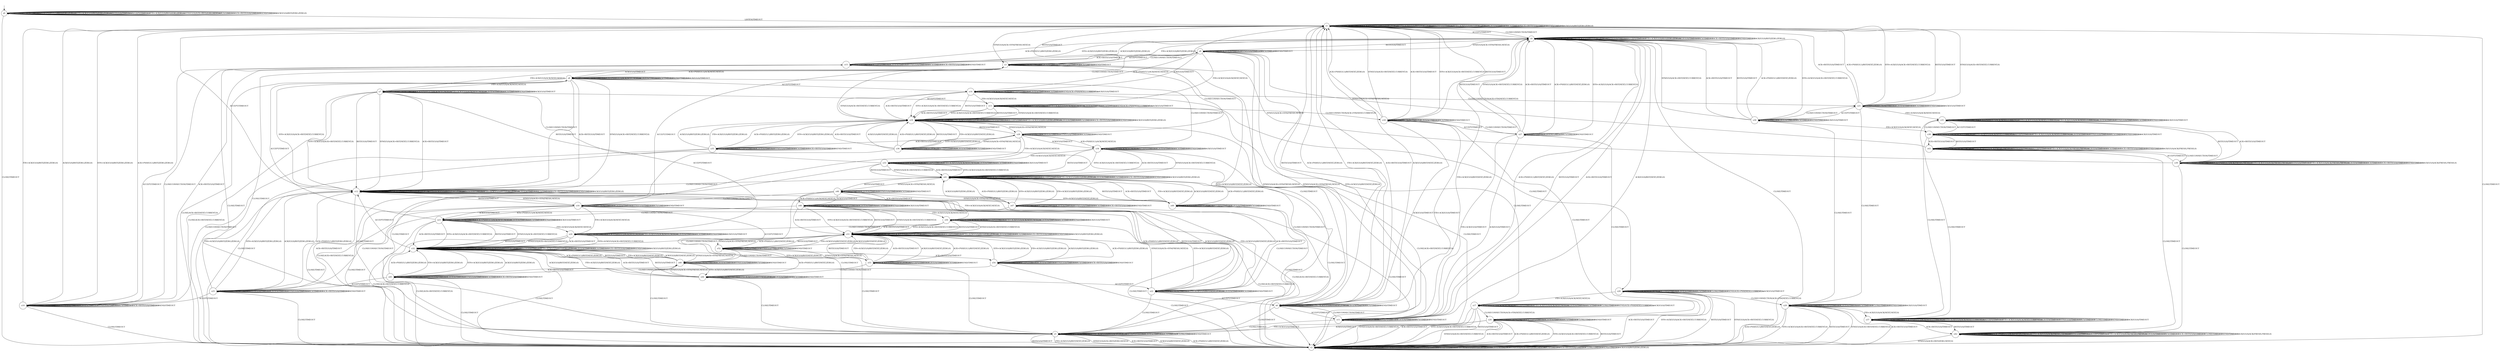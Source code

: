 digraph G {
__start0 [label="" shape="none"];
s0 [shape="circle" label="s0"];
s0 -> s0[label="CLOSECONNECTION/TIMEOUT"];
s0 -> s0[label="ACK+PSH(V,V,1)/RST(ZERO,ZERO,0)"];
s0 -> s0[label="SYN+ACK(V,V,0)/RST(ZERO,ZERO,0)"];
s0 -> s0[label="RST(V,V,0)/TIMEOUT"];
s0 -> s0[label="ACCEPT/TIMEOUT"];
s0 -> s0[label="FIN+ACK(V,V,0)/RST(ZERO,ZERO,0)"];
s0 -> s1[label="LISTEN/TIMEOUT"];
s0 -> s0[label="SYN(V,V,0)/ACK+RST(ZERO,NEXT,0)"];
s0 -> s0[label="RCV/TIMEOUT"];
s0 -> s0[label="ACK+RST(V,V,0)/TIMEOUT"];
s0 -> s2[label="CLOSE/TIMEOUT"];
s0 -> s0[label="SEND/TIMEOUT"];
s0 -> s0[label="ACK(V,V,0)/RST(ZERO,ZERO,0)"];
s1 [shape="circle" label="s1"];
s1 -> s1[label="CLOSECONNECTION/TIMEOUT"];
s1 -> s1[label="ACK+PSH(V,V,1)/RST(ZERO,ZERO,0)"];
s1 -> s1[label="SYN+ACK(V,V,0)/RST(ZERO,ZERO,0)"];
s1 -> s1[label="RST(V,V,0)/TIMEOUT"];
s1 -> s4[label="ACCEPT/TIMEOUT"];
s1 -> s1[label="FIN+ACK(V,V,0)/RST(ZERO,ZERO,0)"];
s1 -> s1[label="LISTEN/TIMEOUT"];
s1 -> s3[label="SYN(V,V,0)/ACK+SYN(FRESH,NEXT,0)"];
s1 -> s1[label="RCV/TIMEOUT"];
s1 -> s1[label="ACK+RST(V,V,0)/TIMEOUT"];
s1 -> s2[label="CLOSE/TIMEOUT"];
s1 -> s1[label="SEND/TIMEOUT"];
s1 -> s1[label="ACK(V,V,0)/RST(ZERO,ZERO,0)"];
s2 [shape="circle" label="s2"];
s2 -> s2[label="CLOSECONNECTION/TIMEOUT"];
s2 -> s2[label="ACK+PSH(V,V,1)/RST(ZERO,ZERO,0)"];
s2 -> s2[label="SYN+ACK(V,V,0)/RST(ZERO,ZERO,0)"];
s2 -> s2[label="RST(V,V,0)/TIMEOUT"];
s2 -> s2[label="ACCEPT/TIMEOUT"];
s2 -> s2[label="FIN+ACK(V,V,0)/RST(ZERO,ZERO,0)"];
s2 -> s2[label="LISTEN/TIMEOUT"];
s2 -> s2[label="SYN(V,V,0)/ACK+RST(ZERO,NEXT,0)"];
s2 -> s2[label="RCV/TIMEOUT"];
s2 -> s2[label="ACK+RST(V,V,0)/TIMEOUT"];
s2 -> s2[label="CLOSE/TIMEOUT"];
s2 -> s2[label="SEND/TIMEOUT"];
s2 -> s2[label="ACK(V,V,0)/RST(ZERO,ZERO,0)"];
s3 [shape="circle" label="s3"];
s3 -> s3[label="CLOSECONNECTION/TIMEOUT"];
s3 -> s8[label="ACK+PSH(V,V,1)/ACK(NEXT,NEXT,0)"];
s3 -> s6[label="SYN+ACK(V,V,0)/RST(NEXT,ZERO,0)"];
s3 -> s1[label="RST(V,V,0)/TIMEOUT"];
s3 -> s9[label="ACCEPT/TIMEOUT"];
s3 -> s7[label="FIN+ACK(V,V,0)/ACK(NEXT,NEXT,0)"];
s3 -> s3[label="LISTEN/TIMEOUT"];
s3 -> s3[label="SYN(V,V,0)/TIMEOUT"];
s3 -> s3[label="RCV/TIMEOUT"];
s3 -> s10[label="ACK+RST(V,V,0)/TIMEOUT"];
s3 -> s5[label="CLOSE/TIMEOUT"];
s3 -> s3[label="SEND/TIMEOUT"];
s3 -> s8[label="ACK(V,V,0)/TIMEOUT"];
s4 [shape="circle" label="s4"];
s4 -> s1[label="CLOSECONNECTION/TIMEOUT"];
s4 -> s4[label="ACK+PSH(V,V,1)/RST(ZERO,ZERO,0)"];
s4 -> s4[label="SYN+ACK(V,V,0)/RST(ZERO,ZERO,0)"];
s4 -> s4[label="RST(V,V,0)/TIMEOUT"];
s4 -> s4[label="ACCEPT/TIMEOUT"];
s4 -> s4[label="FIN+ACK(V,V,0)/RST(ZERO,ZERO,0)"];
s4 -> s4[label="LISTEN/TIMEOUT"];
s4 -> s9[label="SYN(V,V,0)/ACK+SYN(FRESH,NEXT,0)"];
s4 -> s4[label="RCV/TIMEOUT"];
s4 -> s4[label="ACK+RST(V,V,0)/TIMEOUT"];
s4 -> s2[label="CLOSE/TIMEOUT"];
s4 -> s4[label="SEND/TIMEOUT"];
s4 -> s4[label="ACK(V,V,0)/RST(ZERO,ZERO,0)"];
s5 [shape="circle" label="s5"];
s5 -> s5[label="CLOSECONNECTION/TIMEOUT"];
s5 -> s2[label="ACK+PSH(V,V,1)/RST(NEXT,ZERO,0)"];
s5 -> s5[label="SYN+ACK(V,V,0)/RST(NEXT,ZERO,0)"];
s5 -> s2[label="RST(V,V,0)/TIMEOUT"];
s5 -> s5[label="ACCEPT/TIMEOUT"];
s5 -> s2[label="FIN+ACK(V,V,0)/RST(NEXT,ZERO,0)"];
s5 -> s5[label="LISTEN/TIMEOUT"];
s5 -> s2[label="SYN(V,V,0)/ACK+RST(ZERO,NEXT,0)"];
s5 -> s5[label="RCV/TIMEOUT"];
s5 -> s2[label="ACK+RST(V,V,0)/TIMEOUT"];
s5 -> s5[label="CLOSE/TIMEOUT"];
s5 -> s5[label="SEND/TIMEOUT"];
s5 -> s2[label="ACK(V,V,0)/RST(NEXT,ZERO,0)"];
s6 [shape="circle" label="s6"];
s6 -> s6[label="CLOSECONNECTION/TIMEOUT"];
s6 -> s1[label="ACK+PSH(V,V,1)/RST(NEXT,ZERO,0)"];
s6 -> s6[label="SYN+ACK(V,V,0)/RST(NEXT,ZERO,0)"];
s6 -> s1[label="RST(V,V,0)/TIMEOUT"];
s6 -> s11[label="ACCEPT/TIMEOUT"];
s6 -> s1[label="FIN+ACK(V,V,0)/RST(NEXT,ZERO,0)"];
s6 -> s6[label="LISTEN/TIMEOUT"];
s6 -> s3[label="SYN(V,V,0)/ACK+SYN(FRESH,NEXT,0)"];
s6 -> s6[label="RCV/TIMEOUT"];
s6 -> s1[label="ACK+RST(V,V,0)/TIMEOUT"];
s6 -> s5[label="CLOSE/TIMEOUT"];
s6 -> s6[label="SEND/TIMEOUT"];
s6 -> s1[label="ACK(V,V,0)/RST(NEXT,ZERO,0)"];
s7 [shape="circle" label="s7"];
s7 -> s7[label="CLOSECONNECTION/TIMEOUT"];
s7 -> s7[label="ACK+PSH(V,V,1)/ACK(NEXT,NEXT,0)"];
s7 -> s12[label="SYN+ACK(V,V,0)/ACK+RST(NEXT,CURRENT,0)"];
s7 -> s12[label="RST(V,V,0)/TIMEOUT"];
s7 -> s13[label="ACCEPT/TIMEOUT"];
s7 -> s7[label="FIN+ACK(V,V,0)/ACK(NEXT,NEXT,0)"];
s7 -> s7[label="LISTEN/TIMEOUT"];
s7 -> s12[label="SYN(V,V,0)/ACK+RST(NEXT,CURRENT,0)"];
s7 -> s7[label="RCV/TIMEOUT"];
s7 -> s12[label="ACK+RST(V,V,0)/TIMEOUT"];
s7 -> s2[label="CLOSE/ACK+RST(NEXT,CURRENT,0)"];
s7 -> s7[label="SEND/TIMEOUT"];
s7 -> s7[label="ACK(V,V,0)/TIMEOUT"];
s8 [shape="circle" label="s8"];
s8 -> s8[label="CLOSECONNECTION/TIMEOUT"];
s8 -> s8[label="ACK+PSH(V,V,1)/ACK(NEXT,NEXT,0)"];
s8 -> s12[label="SYN+ACK(V,V,0)/ACK+RST(NEXT,CURRENT,0)"];
s8 -> s12[label="RST(V,V,0)/TIMEOUT"];
s8 -> s14[label="ACCEPT/TIMEOUT"];
s8 -> s7[label="FIN+ACK(V,V,0)/ACK(NEXT,NEXT,0)"];
s8 -> s8[label="LISTEN/TIMEOUT"];
s8 -> s12[label="SYN(V,V,0)/ACK+RST(NEXT,CURRENT,0)"];
s8 -> s8[label="RCV/TIMEOUT"];
s8 -> s12[label="ACK+RST(V,V,0)/TIMEOUT"];
s8 -> s2[label="CLOSE/ACK+RST(NEXT,CURRENT,0)"];
s8 -> s8[label="SEND/TIMEOUT"];
s8 -> s8[label="ACK(V,V,0)/TIMEOUT"];
s9 [shape="circle" label="s9"];
s9 -> s3[label="CLOSECONNECTION/TIMEOUT"];
s9 -> s14[label="ACK+PSH(V,V,1)/ACK(NEXT,NEXT,0)"];
s9 -> s11[label="SYN+ACK(V,V,0)/RST(NEXT,ZERO,0)"];
s9 -> s4[label="RST(V,V,0)/TIMEOUT"];
s9 -> s9[label="ACCEPT/TIMEOUT"];
s9 -> s13[label="FIN+ACK(V,V,0)/ACK(NEXT,NEXT,0)"];
s9 -> s9[label="LISTEN/TIMEOUT"];
s9 -> s9[label="SYN(V,V,0)/TIMEOUT"];
s9 -> s9[label="RCV/TIMEOUT"];
s9 -> s15[label="ACK+RST(V,V,0)/TIMEOUT"];
s9 -> s5[label="CLOSE/TIMEOUT"];
s9 -> s9[label="SEND/TIMEOUT"];
s9 -> s14[label="ACK(V,V,0)/TIMEOUT"];
s10 [shape="circle" label="s10"];
s10 -> s10[label="CLOSECONNECTION/TIMEOUT"];
s10 -> s1[label="ACK+PSH(V,V,1)/RST(ZERO,ZERO,0)"];
s10 -> s1[label="SYN+ACK(V,V,0)/RST(ZERO,ZERO,0)"];
s10 -> s10[label="RST(V,V,0)/TIMEOUT"];
s10 -> s15[label="ACCEPT/TIMEOUT"];
s10 -> s1[label="FIN+ACK(V,V,0)/RST(ZERO,ZERO,0)"];
s10 -> s10[label="LISTEN/TIMEOUT"];
s10 -> s10[label="SYN(V,V,0)/TIMEOUT"];
s10 -> s10[label="RCV/TIMEOUT"];
s10 -> s10[label="ACK+RST(V,V,0)/TIMEOUT"];
s10 -> s2[label="CLOSE/TIMEOUT"];
s10 -> s10[label="SEND/TIMEOUT"];
s10 -> s1[label="ACK(V,V,0)/RST(ZERO,ZERO,0)"];
s11 [shape="circle" label="s11"];
s11 -> s6[label="CLOSECONNECTION/TIMEOUT"];
s11 -> s4[label="ACK+PSH(V,V,1)/RST(NEXT,ZERO,0)"];
s11 -> s11[label="SYN+ACK(V,V,0)/RST(NEXT,ZERO,0)"];
s11 -> s4[label="RST(V,V,0)/TIMEOUT"];
s11 -> s11[label="ACCEPT/TIMEOUT"];
s11 -> s4[label="FIN+ACK(V,V,0)/RST(NEXT,ZERO,0)"];
s11 -> s11[label="LISTEN/TIMEOUT"];
s11 -> s9[label="SYN(V,V,0)/ACK+SYN(FRESH,NEXT,0)"];
s11 -> s11[label="RCV/TIMEOUT"];
s11 -> s4[label="ACK+RST(V,V,0)/TIMEOUT"];
s11 -> s5[label="CLOSE/TIMEOUT"];
s11 -> s11[label="SEND/TIMEOUT"];
s11 -> s4[label="ACK(V,V,0)/RST(NEXT,ZERO,0)"];
s12 [shape="circle" label="s12"];
s12 -> s12[label="CLOSECONNECTION/TIMEOUT"];
s12 -> s12[label="ACK+PSH(V,V,1)/RST(ZERO,ZERO,0)"];
s12 -> s12[label="SYN+ACK(V,V,0)/RST(ZERO,ZERO,0)"];
s12 -> s12[label="RST(V,V,0)/TIMEOUT"];
s12 -> s1[label="ACCEPT/TIMEOUT"];
s12 -> s12[label="FIN+ACK(V,V,0)/RST(ZERO,ZERO,0)"];
s12 -> s12[label="LISTEN/TIMEOUT"];
s12 -> s16[label="SYN(V,V,0)/ACK+SYN(FRESH,NEXT,0)"];
s12 -> s12[label="RCV/TIMEOUT"];
s12 -> s12[label="ACK+RST(V,V,0)/TIMEOUT"];
s12 -> s2[label="CLOSE/TIMEOUT"];
s12 -> s12[label="SEND/TIMEOUT"];
s12 -> s12[label="ACK(V,V,0)/RST(ZERO,ZERO,0)"];
s13 [shape="circle" label="s13"];
s13 -> s18[label="CLOSECONNECTION/ACK+FIN(NEXT,CURRENT,0)"];
s13 -> s13[label="ACK+PSH(V,V,1)/ACK(NEXT,NEXT,0)"];
s13 -> s19[label="SYN+ACK(V,V,0)/ACK+RST(NEXT,CURRENT,0)"];
s13 -> s19[label="RST(V,V,0)/TIMEOUT"];
s13 -> s13[label="ACCEPT/TIMEOUT"];
s13 -> s13[label="FIN+ACK(V,V,0)/ACK(NEXT,NEXT,0)"];
s13 -> s13[label="LISTEN/TIMEOUT"];
s13 -> s19[label="SYN(V,V,0)/ACK+RST(NEXT,CURRENT,0)"];
s13 -> s13[label="RCV/TIMEOUT"];
s13 -> s19[label="ACK+RST(V,V,0)/TIMEOUT"];
s13 -> s17[label="CLOSE/TIMEOUT"];
s13 -> s13[label="SEND/ACK+PSH(NEXT,CURRENT,1)"];
s13 -> s13[label="ACK(V,V,0)/TIMEOUT"];
s14 [shape="circle" label="s14"];
s14 -> s21[label="CLOSECONNECTION/ACK+FIN(NEXT,CURRENT,0)"];
s14 -> s14[label="ACK+PSH(V,V,1)/ACK(NEXT,NEXT,0)"];
s14 -> s19[label="SYN+ACK(V,V,0)/ACK+RST(NEXT,CURRENT,0)"];
s14 -> s19[label="RST(V,V,0)/TIMEOUT"];
s14 -> s14[label="ACCEPT/TIMEOUT"];
s14 -> s13[label="FIN+ACK(V,V,0)/ACK(NEXT,NEXT,0)"];
s14 -> s14[label="LISTEN/TIMEOUT"];
s14 -> s19[label="SYN(V,V,0)/ACK+RST(NEXT,CURRENT,0)"];
s14 -> s14[label="RCV/TIMEOUT"];
s14 -> s19[label="ACK+RST(V,V,0)/TIMEOUT"];
s14 -> s20[label="CLOSE/TIMEOUT"];
s14 -> s14[label="SEND/ACK+PSH(NEXT,CURRENT,1)"];
s14 -> s14[label="ACK(V,V,0)/TIMEOUT"];
s15 [shape="circle" label="s15"];
s15 -> s10[label="CLOSECONNECTION/TIMEOUT"];
s15 -> s4[label="ACK+PSH(V,V,1)/RST(ZERO,ZERO,0)"];
s15 -> s4[label="SYN+ACK(V,V,0)/RST(ZERO,ZERO,0)"];
s15 -> s15[label="RST(V,V,0)/TIMEOUT"];
s15 -> s15[label="ACCEPT/TIMEOUT"];
s15 -> s4[label="FIN+ACK(V,V,0)/RST(ZERO,ZERO,0)"];
s15 -> s15[label="LISTEN/TIMEOUT"];
s15 -> s15[label="SYN(V,V,0)/TIMEOUT"];
s15 -> s15[label="RCV/TIMEOUT"];
s15 -> s15[label="ACK+RST(V,V,0)/TIMEOUT"];
s15 -> s2[label="CLOSE/TIMEOUT"];
s15 -> s15[label="SEND/TIMEOUT"];
s15 -> s4[label="ACK(V,V,0)/RST(ZERO,ZERO,0)"];
s16 [shape="circle" label="s16"];
s16 -> s16[label="CLOSECONNECTION/TIMEOUT"];
s16 -> s23[label="ACK+PSH(V,V,1)/ACK(NEXT,NEXT,0)"];
s16 -> s22[label="SYN+ACK(V,V,0)/RST(NEXT,ZERO,0)"];
s16 -> s12[label="RST(V,V,0)/TIMEOUT"];
s16 -> s3[label="ACCEPT/TIMEOUT"];
s16 -> s24[label="FIN+ACK(V,V,0)/ACK(NEXT,NEXT,0)"];
s16 -> s16[label="LISTEN/TIMEOUT"];
s16 -> s16[label="SYN(V,V,0)/TIMEOUT"];
s16 -> s16[label="RCV/TIMEOUT"];
s16 -> s25[label="ACK+RST(V,V,0)/TIMEOUT"];
s16 -> s5[label="CLOSE/TIMEOUT"];
s16 -> s16[label="SEND/TIMEOUT"];
s16 -> s23[label="ACK(V,V,0)/TIMEOUT"];
s17 [shape="circle" label="s17"];
s17 -> s26[label="CLOSECONNECTION/ACK+FIN(NEXT,CURRENT,0)"];
s17 -> s17[label="ACK+PSH(V,V,1)/ACK(NEXT,NEXT,0)"];
s17 -> s2[label="SYN+ACK(V,V,0)/ACK+RST(NEXT,CURRENT,0)"];
s17 -> s2[label="RST(V,V,0)/TIMEOUT"];
s17 -> s17[label="ACCEPT/TIMEOUT"];
s17 -> s17[label="FIN+ACK(V,V,0)/ACK(NEXT,NEXT,0)"];
s17 -> s17[label="LISTEN/TIMEOUT"];
s17 -> s2[label="SYN(V,V,0)/ACK+RST(NEXT,CURRENT,0)"];
s17 -> s17[label="RCV/TIMEOUT"];
s17 -> s2[label="ACK+RST(V,V,0)/TIMEOUT"];
s17 -> s17[label="CLOSE/TIMEOUT"];
s17 -> s17[label="SEND/ACK+PSH(NEXT,CURRENT,1)"];
s17 -> s17[label="ACK(V,V,0)/TIMEOUT"];
s18 [shape="circle" label="s18"];
s18 -> s18[label="CLOSECONNECTION/TIMEOUT"];
s18 -> s1[label="ACK+PSH(V,V,1)/RST(NEXT,ZERO,0)"];
s18 -> s1[label="SYN+ACK(V,V,0)/ACK+RST(NEXT,CURRENT,0)"];
s18 -> s1[label="RST(V,V,0)/TIMEOUT"];
s18 -> s27[label="ACCEPT/TIMEOUT"];
s18 -> s6[label="FIN+ACK(V,V,0)/TIMEOUT"];
s18 -> s18[label="LISTEN/TIMEOUT"];
s18 -> s1[label="SYN(V,V,0)/ACK+RST(NEXT,CURRENT,0)"];
s18 -> s18[label="RCV/TIMEOUT"];
s18 -> s1[label="ACK+RST(V,V,0)/TIMEOUT"];
s18 -> s26[label="CLOSE/TIMEOUT"];
s18 -> s18[label="SEND/TIMEOUT"];
s18 -> s6[label="ACK(V,V,0)/TIMEOUT"];
s19 [shape="circle" label="s19"];
s19 -> s1[label="CLOSECONNECTION/TIMEOUT"];
s19 -> s19[label="ACK+PSH(V,V,1)/RST(ZERO,ZERO,0)"];
s19 -> s19[label="SYN+ACK(V,V,0)/RST(ZERO,ZERO,0)"];
s19 -> s19[label="RST(V,V,0)/TIMEOUT"];
s19 -> s19[label="ACCEPT/TIMEOUT"];
s19 -> s19[label="FIN+ACK(V,V,0)/RST(ZERO,ZERO,0)"];
s19 -> s19[label="LISTEN/TIMEOUT"];
s19 -> s28[label="SYN(V,V,0)/ACK+SYN(FRESH,NEXT,0)"];
s19 -> s19[label="RCV/TIMEOUT"];
s19 -> s19[label="ACK+RST(V,V,0)/TIMEOUT"];
s19 -> s2[label="CLOSE/TIMEOUT"];
s19 -> s19[label="SEND/TIMEOUT"];
s19 -> s19[label="ACK(V,V,0)/RST(ZERO,ZERO,0)"];
s20 [shape="circle" label="s20"];
s20 -> s29[label="CLOSECONNECTION/ACK+FIN(NEXT,CURRENT,0)"];
s20 -> s20[label="ACK+PSH(V,V,1)/ACK(NEXT,NEXT,0)"];
s20 -> s2[label="SYN+ACK(V,V,0)/ACK+RST(NEXT,CURRENT,0)"];
s20 -> s2[label="RST(V,V,0)/TIMEOUT"];
s20 -> s20[label="ACCEPT/TIMEOUT"];
s20 -> s17[label="FIN+ACK(V,V,0)/ACK(NEXT,NEXT,0)"];
s20 -> s20[label="LISTEN/TIMEOUT"];
s20 -> s2[label="SYN(V,V,0)/ACK+RST(NEXT,CURRENT,0)"];
s20 -> s20[label="RCV/TIMEOUT"];
s20 -> s2[label="ACK+RST(V,V,0)/TIMEOUT"];
s20 -> s20[label="CLOSE/TIMEOUT"];
s20 -> s20[label="SEND/ACK+PSH(NEXT,CURRENT,1)"];
s20 -> s20[label="ACK(V,V,0)/TIMEOUT"];
s21 [shape="circle" label="s21"];
s21 -> s21[label="CLOSECONNECTION/TIMEOUT"];
s21 -> s1[label="ACK+PSH(V,V,1)/RST(NEXT,ZERO,0)"];
s21 -> s1[label="SYN+ACK(V,V,0)/ACK+RST(NEXT,CURRENT,0)"];
s21 -> s1[label="RST(V,V,0)/TIMEOUT"];
s21 -> s30[label="ACCEPT/TIMEOUT"];
s21 -> s31[label="FIN+ACK(V,V,0)/ACK(NEXT,NEXT,0)"];
s21 -> s21[label="LISTEN/TIMEOUT"];
s21 -> s1[label="SYN(V,V,0)/ACK+RST(NEXT,CURRENT,0)"];
s21 -> s21[label="RCV/TIMEOUT"];
s21 -> s1[label="ACK+RST(V,V,0)/TIMEOUT"];
s21 -> s29[label="CLOSE/TIMEOUT"];
s21 -> s21[label="SEND/TIMEOUT"];
s21 -> s21[label="ACK(V,V,0)/TIMEOUT"];
s22 [shape="circle" label="s22"];
s22 -> s22[label="CLOSECONNECTION/TIMEOUT"];
s22 -> s12[label="ACK+PSH(V,V,1)/RST(NEXT,ZERO,0)"];
s22 -> s22[label="SYN+ACK(V,V,0)/RST(NEXT,ZERO,0)"];
s22 -> s12[label="RST(V,V,0)/TIMEOUT"];
s22 -> s6[label="ACCEPT/TIMEOUT"];
s22 -> s12[label="FIN+ACK(V,V,0)/RST(NEXT,ZERO,0)"];
s22 -> s22[label="LISTEN/TIMEOUT"];
s22 -> s16[label="SYN(V,V,0)/ACK+SYN(FRESH,NEXT,0)"];
s22 -> s22[label="RCV/TIMEOUT"];
s22 -> s12[label="ACK+RST(V,V,0)/TIMEOUT"];
s22 -> s5[label="CLOSE/TIMEOUT"];
s22 -> s22[label="SEND/TIMEOUT"];
s22 -> s12[label="ACK(V,V,0)/RST(NEXT,ZERO,0)"];
s23 [shape="circle" label="s23"];
s23 -> s23[label="CLOSECONNECTION/TIMEOUT"];
s23 -> s23[label="ACK+PSH(V,V,1)/ACK(NEXT,NEXT,0)"];
s23 -> s32[label="SYN+ACK(V,V,0)/ACK+RST(NEXT,CURRENT,0)"];
s23 -> s32[label="RST(V,V,0)/TIMEOUT"];
s23 -> s8[label="ACCEPT/TIMEOUT"];
s23 -> s24[label="FIN+ACK(V,V,0)/ACK(NEXT,NEXT,0)"];
s23 -> s23[label="LISTEN/TIMEOUT"];
s23 -> s32[label="SYN(V,V,0)/ACK+RST(NEXT,CURRENT,0)"];
s23 -> s23[label="RCV/TIMEOUT"];
s23 -> s32[label="ACK+RST(V,V,0)/TIMEOUT"];
s23 -> s2[label="CLOSE/ACK+RST(NEXT,CURRENT,0)"];
s23 -> s23[label="SEND/TIMEOUT"];
s23 -> s23[label="ACK(V,V,0)/TIMEOUT"];
s24 [shape="circle" label="s24"];
s24 -> s24[label="CLOSECONNECTION/TIMEOUT"];
s24 -> s24[label="ACK+PSH(V,V,1)/ACK(NEXT,NEXT,0)"];
s24 -> s32[label="SYN+ACK(V,V,0)/ACK+RST(NEXT,CURRENT,0)"];
s24 -> s32[label="RST(V,V,0)/TIMEOUT"];
s24 -> s7[label="ACCEPT/TIMEOUT"];
s24 -> s24[label="FIN+ACK(V,V,0)/ACK(NEXT,NEXT,0)"];
s24 -> s24[label="LISTEN/TIMEOUT"];
s24 -> s32[label="SYN(V,V,0)/ACK+RST(NEXT,CURRENT,0)"];
s24 -> s24[label="RCV/TIMEOUT"];
s24 -> s32[label="ACK+RST(V,V,0)/TIMEOUT"];
s24 -> s2[label="CLOSE/ACK+RST(NEXT,CURRENT,0)"];
s24 -> s24[label="SEND/TIMEOUT"];
s24 -> s24[label="ACK(V,V,0)/TIMEOUT"];
s25 [shape="circle" label="s25"];
s25 -> s25[label="CLOSECONNECTION/TIMEOUT"];
s25 -> s12[label="ACK+PSH(V,V,1)/RST(ZERO,ZERO,0)"];
s25 -> s12[label="SYN+ACK(V,V,0)/RST(ZERO,ZERO,0)"];
s25 -> s25[label="RST(V,V,0)/TIMEOUT"];
s25 -> s10[label="ACCEPT/TIMEOUT"];
s25 -> s12[label="FIN+ACK(V,V,0)/RST(ZERO,ZERO,0)"];
s25 -> s25[label="LISTEN/TIMEOUT"];
s25 -> s25[label="SYN(V,V,0)/TIMEOUT"];
s25 -> s25[label="RCV/TIMEOUT"];
s25 -> s25[label="ACK+RST(V,V,0)/TIMEOUT"];
s25 -> s2[label="CLOSE/TIMEOUT"];
s25 -> s25[label="SEND/TIMEOUT"];
s25 -> s12[label="ACK(V,V,0)/RST(ZERO,ZERO,0)"];
s26 [shape="circle" label="s26"];
s26 -> s26[label="CLOSECONNECTION/TIMEOUT"];
s26 -> s2[label="ACK+PSH(V,V,1)/RST(NEXT,ZERO,0)"];
s26 -> s2[label="SYN+ACK(V,V,0)/ACK+RST(NEXT,CURRENT,0)"];
s26 -> s2[label="RST(V,V,0)/TIMEOUT"];
s26 -> s26[label="ACCEPT/TIMEOUT"];
s26 -> s5[label="FIN+ACK(V,V,0)/TIMEOUT"];
s26 -> s26[label="LISTEN/TIMEOUT"];
s26 -> s2[label="SYN(V,V,0)/ACK+RST(NEXT,CURRENT,0)"];
s26 -> s26[label="RCV/TIMEOUT"];
s26 -> s2[label="ACK+RST(V,V,0)/TIMEOUT"];
s26 -> s26[label="CLOSE/TIMEOUT"];
s26 -> s26[label="SEND/TIMEOUT"];
s26 -> s5[label="ACK(V,V,0)/TIMEOUT"];
s27 [shape="circle" label="s27"];
s27 -> s18[label="CLOSECONNECTION/TIMEOUT"];
s27 -> s4[label="ACK+PSH(V,V,1)/RST(NEXT,ZERO,0)"];
s27 -> s4[label="SYN+ACK(V,V,0)/ACK+RST(NEXT,CURRENT,0)"];
s27 -> s4[label="RST(V,V,0)/TIMEOUT"];
s27 -> s27[label="ACCEPT/TIMEOUT"];
s27 -> s11[label="FIN+ACK(V,V,0)/TIMEOUT"];
s27 -> s27[label="LISTEN/TIMEOUT"];
s27 -> s4[label="SYN(V,V,0)/ACK+RST(NEXT,CURRENT,0)"];
s27 -> s27[label="RCV/TIMEOUT"];
s27 -> s4[label="ACK+RST(V,V,0)/TIMEOUT"];
s27 -> s26[label="CLOSE/TIMEOUT"];
s27 -> s27[label="SEND/TIMEOUT"];
s27 -> s11[label="ACK(V,V,0)/TIMEOUT"];
s28 [shape="circle" label="s28"];
s28 -> s3[label="CLOSECONNECTION/TIMEOUT"];
s28 -> s34[label="ACK+PSH(V,V,1)/ACK(NEXT,NEXT,0)"];
s28 -> s36[label="SYN+ACK(V,V,0)/RST(NEXT,ZERO,0)"];
s28 -> s19[label="RST(V,V,0)/TIMEOUT"];
s28 -> s28[label="ACCEPT/TIMEOUT"];
s28 -> s33[label="FIN+ACK(V,V,0)/ACK(NEXT,NEXT,0)"];
s28 -> s28[label="LISTEN/TIMEOUT"];
s28 -> s28[label="SYN(V,V,0)/TIMEOUT"];
s28 -> s28[label="RCV/TIMEOUT"];
s28 -> s35[label="ACK+RST(V,V,0)/TIMEOUT"];
s28 -> s5[label="CLOSE/TIMEOUT"];
s28 -> s28[label="SEND/TIMEOUT"];
s28 -> s34[label="ACK(V,V,0)/TIMEOUT"];
s29 [shape="circle" label="s29"];
s29 -> s29[label="CLOSECONNECTION/TIMEOUT"];
s29 -> s2[label="ACK+PSH(V,V,1)/RST(NEXT,ZERO,0)"];
s29 -> s2[label="SYN+ACK(V,V,0)/ACK+RST(NEXT,CURRENT,0)"];
s29 -> s2[label="RST(V,V,0)/TIMEOUT"];
s29 -> s29[label="ACCEPT/TIMEOUT"];
s29 -> s37[label="FIN+ACK(V,V,0)/ACK(NEXT,NEXT,0)"];
s29 -> s29[label="LISTEN/TIMEOUT"];
s29 -> s2[label="SYN(V,V,0)/ACK+RST(NEXT,CURRENT,0)"];
s29 -> s29[label="RCV/TIMEOUT"];
s29 -> s2[label="ACK+RST(V,V,0)/TIMEOUT"];
s29 -> s29[label="CLOSE/TIMEOUT"];
s29 -> s29[label="SEND/TIMEOUT"];
s29 -> s29[label="ACK(V,V,0)/TIMEOUT"];
s30 [shape="circle" label="s30"];
s30 -> s21[label="CLOSECONNECTION/TIMEOUT"];
s30 -> s4[label="ACK+PSH(V,V,1)/RST(NEXT,ZERO,0)"];
s30 -> s4[label="SYN+ACK(V,V,0)/ACK+RST(NEXT,CURRENT,0)"];
s30 -> s4[label="RST(V,V,0)/TIMEOUT"];
s30 -> s30[label="ACCEPT/TIMEOUT"];
s30 -> s38[label="FIN+ACK(V,V,0)/ACK(NEXT,NEXT,0)"];
s30 -> s30[label="LISTEN/TIMEOUT"];
s30 -> s4[label="SYN(V,V,0)/ACK+RST(NEXT,CURRENT,0)"];
s30 -> s30[label="RCV/TIMEOUT"];
s30 -> s4[label="ACK+RST(V,V,0)/TIMEOUT"];
s30 -> s29[label="CLOSE/TIMEOUT"];
s30 -> s30[label="SEND/TIMEOUT"];
s30 -> s30[label="ACK(V,V,0)/TIMEOUT"];
s31 [shape="circle" label="s31"];
s31 -> s31[label="CLOSECONNECTION/TIMEOUT"];
s31 -> s31[label="ACK+PSH(V,V,1)/ACK(NEXT,CURRENT,0)"];
s31 -> s31[label="SYN+ACK(V,V,0)/ACK(NEXT,CURRENT,0)"];
s31 -> s39[label="RST(V,V,0)/TIMEOUT"];
s31 -> s38[label="ACCEPT/TIMEOUT"];
s31 -> s31[label="FIN+ACK(V,V,0)/ACK(NEXT,CURRENT,0)"];
s31 -> s31[label="LISTEN/TIMEOUT"];
s31 -> s31[label="SYN(V,V,0)/TIMEOUT"];
s31 -> s31[label="RCV/TIMEOUT"];
s31 -> s39[label="ACK+RST(V,V,0)/TIMEOUT"];
s31 -> s37[label="CLOSE/TIMEOUT"];
s31 -> s31[label="SEND/TIMEOUT"];
s31 -> s31[label="ACK(V,V,0)/TIMEOUT"];
s32 [shape="circle" label="s32"];
s32 -> s32[label="CLOSECONNECTION/TIMEOUT"];
s32 -> s32[label="ACK+PSH(V,V,1)/RST(ZERO,ZERO,0)"];
s32 -> s32[label="SYN+ACK(V,V,0)/RST(ZERO,ZERO,0)"];
s32 -> s32[label="RST(V,V,0)/TIMEOUT"];
s32 -> s12[label="ACCEPT/TIMEOUT"];
s32 -> s32[label="FIN+ACK(V,V,0)/RST(ZERO,ZERO,0)"];
s32 -> s32[label="LISTEN/TIMEOUT"];
s32 -> s40[label="SYN(V,V,0)/ACK+SYN(FRESH,NEXT,0)"];
s32 -> s32[label="RCV/TIMEOUT"];
s32 -> s32[label="ACK+RST(V,V,0)/TIMEOUT"];
s32 -> s2[label="CLOSE/TIMEOUT"];
s32 -> s32[label="SEND/TIMEOUT"];
s32 -> s32[label="ACK(V,V,0)/RST(ZERO,ZERO,0)"];
s33 [shape="circle" label="s33"];
s33 -> s7[label="CLOSECONNECTION/TIMEOUT"];
s33 -> s33[label="ACK+PSH(V,V,1)/ACK(NEXT,NEXT,0)"];
s33 -> s41[label="SYN+ACK(V,V,0)/ACK+RST(NEXT,CURRENT,0)"];
s33 -> s41[label="RST(V,V,0)/TIMEOUT"];
s33 -> s33[label="ACCEPT/TIMEOUT"];
s33 -> s33[label="FIN+ACK(V,V,0)/ACK(NEXT,NEXT,0)"];
s33 -> s33[label="LISTEN/TIMEOUT"];
s33 -> s41[label="SYN(V,V,0)/ACK+RST(NEXT,CURRENT,0)"];
s33 -> s33[label="RCV/TIMEOUT"];
s33 -> s41[label="ACK+RST(V,V,0)/TIMEOUT"];
s33 -> s2[label="CLOSE/ACK+RST(NEXT,CURRENT,0)"];
s33 -> s33[label="SEND/TIMEOUT"];
s33 -> s33[label="ACK(V,V,0)/TIMEOUT"];
s34 [shape="circle" label="s34"];
s34 -> s8[label="CLOSECONNECTION/TIMEOUT"];
s34 -> s34[label="ACK+PSH(V,V,1)/ACK(NEXT,NEXT,0)"];
s34 -> s41[label="SYN+ACK(V,V,0)/ACK+RST(NEXT,CURRENT,0)"];
s34 -> s41[label="RST(V,V,0)/TIMEOUT"];
s34 -> s34[label="ACCEPT/TIMEOUT"];
s34 -> s33[label="FIN+ACK(V,V,0)/ACK(NEXT,NEXT,0)"];
s34 -> s34[label="LISTEN/TIMEOUT"];
s34 -> s41[label="SYN(V,V,0)/ACK+RST(NEXT,CURRENT,0)"];
s34 -> s34[label="RCV/TIMEOUT"];
s34 -> s41[label="ACK+RST(V,V,0)/TIMEOUT"];
s34 -> s2[label="CLOSE/ACK+RST(NEXT,CURRENT,0)"];
s34 -> s34[label="SEND/TIMEOUT"];
s34 -> s34[label="ACK(V,V,0)/TIMEOUT"];
s35 [shape="circle" label="s35"];
s35 -> s10[label="CLOSECONNECTION/TIMEOUT"];
s35 -> s19[label="ACK+PSH(V,V,1)/RST(ZERO,ZERO,0)"];
s35 -> s19[label="SYN+ACK(V,V,0)/RST(ZERO,ZERO,0)"];
s35 -> s35[label="RST(V,V,0)/TIMEOUT"];
s35 -> s35[label="ACCEPT/TIMEOUT"];
s35 -> s19[label="FIN+ACK(V,V,0)/RST(ZERO,ZERO,0)"];
s35 -> s35[label="LISTEN/TIMEOUT"];
s35 -> s35[label="SYN(V,V,0)/TIMEOUT"];
s35 -> s35[label="RCV/TIMEOUT"];
s35 -> s35[label="ACK+RST(V,V,0)/TIMEOUT"];
s35 -> s2[label="CLOSE/TIMEOUT"];
s35 -> s35[label="SEND/TIMEOUT"];
s35 -> s19[label="ACK(V,V,0)/RST(ZERO,ZERO,0)"];
s36 [shape="circle" label="s36"];
s36 -> s6[label="CLOSECONNECTION/TIMEOUT"];
s36 -> s19[label="ACK+PSH(V,V,1)/RST(NEXT,ZERO,0)"];
s36 -> s36[label="SYN+ACK(V,V,0)/RST(NEXT,ZERO,0)"];
s36 -> s19[label="RST(V,V,0)/TIMEOUT"];
s36 -> s36[label="ACCEPT/TIMEOUT"];
s36 -> s19[label="FIN+ACK(V,V,0)/RST(NEXT,ZERO,0)"];
s36 -> s36[label="LISTEN/TIMEOUT"];
s36 -> s28[label="SYN(V,V,0)/ACK+SYN(FRESH,NEXT,0)"];
s36 -> s36[label="RCV/TIMEOUT"];
s36 -> s19[label="ACK+RST(V,V,0)/TIMEOUT"];
s36 -> s5[label="CLOSE/TIMEOUT"];
s36 -> s36[label="SEND/TIMEOUT"];
s36 -> s19[label="ACK(V,V,0)/RST(NEXT,ZERO,0)"];
s37 [shape="circle" label="s37"];
s37 -> s37[label="CLOSECONNECTION/TIMEOUT"];
s37 -> s37[label="ACK+PSH(V,V,1)/ACK(NEXT,CURRENT,0)"];
s37 -> s37[label="SYN+ACK(V,V,0)/ACK(NEXT,CURRENT,0)"];
s37 -> s42[label="RST(V,V,0)/TIMEOUT"];
s37 -> s37[label="ACCEPT/TIMEOUT"];
s37 -> s37[label="FIN+ACK(V,V,0)/ACK(NEXT,CURRENT,0)"];
s37 -> s37[label="LISTEN/TIMEOUT"];
s37 -> s37[label="SYN(V,V,0)/TIMEOUT"];
s37 -> s37[label="RCV/TIMEOUT"];
s37 -> s42[label="ACK+RST(V,V,0)/TIMEOUT"];
s37 -> s37[label="CLOSE/TIMEOUT"];
s37 -> s37[label="SEND/TIMEOUT"];
s37 -> s37[label="ACK(V,V,0)/TIMEOUT"];
s38 [shape="circle" label="s38"];
s38 -> s31[label="CLOSECONNECTION/TIMEOUT"];
s38 -> s38[label="ACK+PSH(V,V,1)/ACK(NEXT,CURRENT,0)"];
s38 -> s38[label="SYN+ACK(V,V,0)/ACK(NEXT,CURRENT,0)"];
s38 -> s43[label="RST(V,V,0)/TIMEOUT"];
s38 -> s38[label="ACCEPT/TIMEOUT"];
s38 -> s38[label="FIN+ACK(V,V,0)/ACK(NEXT,CURRENT,0)"];
s38 -> s38[label="LISTEN/TIMEOUT"];
s38 -> s38[label="SYN(V,V,0)/TIMEOUT"];
s38 -> s38[label="RCV/TIMEOUT"];
s38 -> s43[label="ACK+RST(V,V,0)/TIMEOUT"];
s38 -> s37[label="CLOSE/TIMEOUT"];
s38 -> s38[label="SEND/TIMEOUT"];
s38 -> s38[label="ACK(V,V,0)/TIMEOUT"];
s39 [shape="circle" label="s39"];
s39 -> s39[label="CLOSECONNECTION/TIMEOUT"];
s39 -> s39[label="ACK+PSH(V,V,1)/ACK(FRESH,FRESH,0)"];
s39 -> s39[label="SYN+ACK(V,V,0)/ACK(FRESH,FRESH,0)"];
s39 -> s39[label="RST(V,V,0)/TIMEOUT"];
s39 -> s43[label="ACCEPT/TIMEOUT"];
s39 -> s39[label="FIN+ACK(V,V,0)/ACK(FRESH,FRESH,0)"];
s39 -> s39[label="LISTEN/TIMEOUT"];
s39 -> s3[label="SYN(V,V,0)/ACK+SYN(FRESH,NEXT,0)"];
s39 -> s39[label="RCV/TIMEOUT"];
s39 -> s39[label="ACK+RST(V,V,0)/TIMEOUT"];
s39 -> s42[label="CLOSE/TIMEOUT"];
s39 -> s39[label="SEND/TIMEOUT"];
s39 -> s39[label="ACK(V,V,0)/ACK(FRESH,FRESH,0)"];
s40 [shape="circle" label="s40"];
s40 -> s40[label="CLOSECONNECTION/TIMEOUT"];
s40 -> s32[label="ACK+PSH(V,V,1)/RST(NEXT,ZERO,0)"];
s40 -> s44[label="SYN+ACK(V,V,0)/RST(NEXT,ZERO,0)"];
s40 -> s32[label="RST(V,V,0)/TIMEOUT"];
s40 -> s16[label="ACCEPT/TIMEOUT"];
s40 -> s32[label="FIN+ACK(V,V,0)/RST(NEXT,ZERO,0)"];
s40 -> s40[label="LISTEN/TIMEOUT"];
s40 -> s40[label="SYN(V,V,0)/TIMEOUT"];
s40 -> s40[label="RCV/TIMEOUT"];
s40 -> s45[label="ACK+RST(V,V,0)/TIMEOUT"];
s40 -> s5[label="CLOSE/TIMEOUT"];
s40 -> s40[label="SEND/TIMEOUT"];
s40 -> s32[label="ACK(V,V,0)/RST(NEXT,ZERO,0)"];
s41 [shape="circle" label="s41"];
s41 -> s12[label="CLOSECONNECTION/TIMEOUT"];
s41 -> s41[label="ACK+PSH(V,V,1)/RST(ZERO,ZERO,0)"];
s41 -> s41[label="SYN+ACK(V,V,0)/RST(ZERO,ZERO,0)"];
s41 -> s41[label="RST(V,V,0)/TIMEOUT"];
s41 -> s41[label="ACCEPT/TIMEOUT"];
s41 -> s41[label="FIN+ACK(V,V,0)/RST(ZERO,ZERO,0)"];
s41 -> s41[label="LISTEN/TIMEOUT"];
s41 -> s46[label="SYN(V,V,0)/ACK+SYN(FRESH,NEXT,0)"];
s41 -> s41[label="RCV/TIMEOUT"];
s41 -> s41[label="ACK+RST(V,V,0)/TIMEOUT"];
s41 -> s2[label="CLOSE/TIMEOUT"];
s41 -> s41[label="SEND/TIMEOUT"];
s41 -> s41[label="ACK(V,V,0)/RST(ZERO,ZERO,0)"];
s42 [shape="circle" label="s42"];
s42 -> s42[label="CLOSECONNECTION/TIMEOUT"];
s42 -> s42[label="ACK+PSH(V,V,1)/ACK(FRESH,FRESH,0)"];
s42 -> s42[label="SYN+ACK(V,V,0)/ACK(FRESH,FRESH,0)"];
s42 -> s42[label="RST(V,V,0)/TIMEOUT"];
s42 -> s42[label="ACCEPT/TIMEOUT"];
s42 -> s42[label="FIN+ACK(V,V,0)/ACK(FRESH,FRESH,0)"];
s42 -> s42[label="LISTEN/TIMEOUT"];
s42 -> s2[label="SYN(V,V,0)/ACK+RST(ZERO,NEXT,0)"];
s42 -> s42[label="RCV/TIMEOUT"];
s42 -> s42[label="ACK+RST(V,V,0)/TIMEOUT"];
s42 -> s42[label="CLOSE/TIMEOUT"];
s42 -> s42[label="SEND/TIMEOUT"];
s42 -> s42[label="ACK(V,V,0)/ACK(FRESH,FRESH,0)"];
s43 [shape="circle" label="s43"];
s43 -> s39[label="CLOSECONNECTION/TIMEOUT"];
s43 -> s43[label="ACK+PSH(V,V,1)/ACK(FRESH,FRESH,0)"];
s43 -> s43[label="SYN+ACK(V,V,0)/ACK(FRESH,FRESH,0)"];
s43 -> s43[label="RST(V,V,0)/TIMEOUT"];
s43 -> s43[label="ACCEPT/TIMEOUT"];
s43 -> s43[label="FIN+ACK(V,V,0)/ACK(FRESH,FRESH,0)"];
s43 -> s43[label="LISTEN/TIMEOUT"];
s43 -> s9[label="SYN(V,V,0)/ACK+SYN(FRESH,NEXT,0)"];
s43 -> s43[label="RCV/TIMEOUT"];
s43 -> s43[label="ACK+RST(V,V,0)/TIMEOUT"];
s43 -> s42[label="CLOSE/TIMEOUT"];
s43 -> s43[label="SEND/TIMEOUT"];
s43 -> s43[label="ACK(V,V,0)/ACK(FRESH,FRESH,0)"];
s44 [shape="circle" label="s44"];
s44 -> s44[label="CLOSECONNECTION/TIMEOUT"];
s44 -> s32[label="ACK+PSH(V,V,1)/RST(NEXT,ZERO,0)"];
s44 -> s44[label="SYN+ACK(V,V,0)/RST(NEXT,ZERO,0)"];
s44 -> s32[label="RST(V,V,0)/TIMEOUT"];
s44 -> s22[label="ACCEPT/TIMEOUT"];
s44 -> s32[label="FIN+ACK(V,V,0)/RST(NEXT,ZERO,0)"];
s44 -> s44[label="LISTEN/TIMEOUT"];
s44 -> s40[label="SYN(V,V,0)/ACK+SYN(FRESH,NEXT,0)"];
s44 -> s44[label="RCV/TIMEOUT"];
s44 -> s32[label="ACK+RST(V,V,0)/TIMEOUT"];
s44 -> s5[label="CLOSE/TIMEOUT"];
s44 -> s44[label="SEND/TIMEOUT"];
s44 -> s32[label="ACK(V,V,0)/RST(NEXT,ZERO,0)"];
s45 [shape="circle" label="s45"];
s45 -> s45[label="CLOSECONNECTION/TIMEOUT"];
s45 -> s32[label="ACK+PSH(V,V,1)/RST(ZERO,ZERO,0)"];
s45 -> s32[label="SYN+ACK(V,V,0)/RST(ZERO,ZERO,0)"];
s45 -> s45[label="RST(V,V,0)/TIMEOUT"];
s45 -> s25[label="ACCEPT/TIMEOUT"];
s45 -> s32[label="FIN+ACK(V,V,0)/RST(ZERO,ZERO,0)"];
s45 -> s45[label="LISTEN/TIMEOUT"];
s45 -> s45[label="SYN(V,V,0)/TIMEOUT"];
s45 -> s45[label="RCV/TIMEOUT"];
s45 -> s45[label="ACK+RST(V,V,0)/TIMEOUT"];
s45 -> s2[label="CLOSE/TIMEOUT"];
s45 -> s45[label="SEND/TIMEOUT"];
s45 -> s32[label="ACK(V,V,0)/RST(ZERO,ZERO,0)"];
s46 [shape="circle" label="s46"];
s46 -> s16[label="CLOSECONNECTION/TIMEOUT"];
s46 -> s48[label="ACK+PSH(V,V,1)/ACK(NEXT,NEXT,0)"];
s46 -> s49[label="SYN+ACK(V,V,0)/RST(NEXT,ZERO,0)"];
s46 -> s41[label="RST(V,V,0)/TIMEOUT"];
s46 -> s46[label="ACCEPT/TIMEOUT"];
s46 -> s50[label="FIN+ACK(V,V,0)/ACK(NEXT,NEXT,0)"];
s46 -> s46[label="LISTEN/TIMEOUT"];
s46 -> s46[label="SYN(V,V,0)/TIMEOUT"];
s46 -> s46[label="RCV/TIMEOUT"];
s46 -> s47[label="ACK+RST(V,V,0)/TIMEOUT"];
s46 -> s5[label="CLOSE/TIMEOUT"];
s46 -> s46[label="SEND/TIMEOUT"];
s46 -> s48[label="ACK(V,V,0)/TIMEOUT"];
s47 [shape="circle" label="s47"];
s47 -> s25[label="CLOSECONNECTION/TIMEOUT"];
s47 -> s41[label="ACK+PSH(V,V,1)/RST(ZERO,ZERO,0)"];
s47 -> s41[label="SYN+ACK(V,V,0)/RST(ZERO,ZERO,0)"];
s47 -> s47[label="RST(V,V,0)/TIMEOUT"];
s47 -> s47[label="ACCEPT/TIMEOUT"];
s47 -> s41[label="FIN+ACK(V,V,0)/RST(ZERO,ZERO,0)"];
s47 -> s47[label="LISTEN/TIMEOUT"];
s47 -> s47[label="SYN(V,V,0)/TIMEOUT"];
s47 -> s47[label="RCV/TIMEOUT"];
s47 -> s47[label="ACK+RST(V,V,0)/TIMEOUT"];
s47 -> s2[label="CLOSE/TIMEOUT"];
s47 -> s47[label="SEND/TIMEOUT"];
s47 -> s41[label="ACK(V,V,0)/RST(ZERO,ZERO,0)"];
s48 [shape="circle" label="s48"];
s48 -> s23[label="CLOSECONNECTION/TIMEOUT"];
s48 -> s48[label="ACK+PSH(V,V,1)/ACK(NEXT,NEXT,0)"];
s48 -> s51[label="SYN+ACK(V,V,0)/ACK+RST(NEXT,CURRENT,0)"];
s48 -> s51[label="RST(V,V,0)/TIMEOUT"];
s48 -> s48[label="ACCEPT/TIMEOUT"];
s48 -> s50[label="FIN+ACK(V,V,0)/ACK(NEXT,NEXT,0)"];
s48 -> s48[label="LISTEN/TIMEOUT"];
s48 -> s51[label="SYN(V,V,0)/ACK+RST(NEXT,CURRENT,0)"];
s48 -> s48[label="RCV/TIMEOUT"];
s48 -> s51[label="ACK+RST(V,V,0)/TIMEOUT"];
s48 -> s2[label="CLOSE/ACK+RST(NEXT,CURRENT,0)"];
s48 -> s48[label="SEND/TIMEOUT"];
s48 -> s48[label="ACK(V,V,0)/TIMEOUT"];
s49 [shape="circle" label="s49"];
s49 -> s22[label="CLOSECONNECTION/TIMEOUT"];
s49 -> s41[label="ACK+PSH(V,V,1)/RST(NEXT,ZERO,0)"];
s49 -> s49[label="SYN+ACK(V,V,0)/RST(NEXT,ZERO,0)"];
s49 -> s41[label="RST(V,V,0)/TIMEOUT"];
s49 -> s49[label="ACCEPT/TIMEOUT"];
s49 -> s41[label="FIN+ACK(V,V,0)/RST(NEXT,ZERO,0)"];
s49 -> s49[label="LISTEN/TIMEOUT"];
s49 -> s46[label="SYN(V,V,0)/ACK+SYN(FRESH,NEXT,0)"];
s49 -> s49[label="RCV/TIMEOUT"];
s49 -> s41[label="ACK+RST(V,V,0)/TIMEOUT"];
s49 -> s5[label="CLOSE/TIMEOUT"];
s49 -> s49[label="SEND/TIMEOUT"];
s49 -> s41[label="ACK(V,V,0)/RST(NEXT,ZERO,0)"];
s50 [shape="circle" label="s50"];
s50 -> s24[label="CLOSECONNECTION/TIMEOUT"];
s50 -> s50[label="ACK+PSH(V,V,1)/ACK(NEXT,NEXT,0)"];
s50 -> s51[label="SYN+ACK(V,V,0)/ACK+RST(NEXT,CURRENT,0)"];
s50 -> s51[label="RST(V,V,0)/TIMEOUT"];
s50 -> s50[label="ACCEPT/TIMEOUT"];
s50 -> s50[label="FIN+ACK(V,V,0)/ACK(NEXT,NEXT,0)"];
s50 -> s50[label="LISTEN/TIMEOUT"];
s50 -> s51[label="SYN(V,V,0)/ACK+RST(NEXT,CURRENT,0)"];
s50 -> s50[label="RCV/TIMEOUT"];
s50 -> s51[label="ACK+RST(V,V,0)/TIMEOUT"];
s50 -> s2[label="CLOSE/ACK+RST(NEXT,CURRENT,0)"];
s50 -> s50[label="SEND/TIMEOUT"];
s50 -> s50[label="ACK(V,V,0)/TIMEOUT"];
s51 [shape="circle" label="s51"];
s51 -> s32[label="CLOSECONNECTION/TIMEOUT"];
s51 -> s51[label="ACK+PSH(V,V,1)/RST(ZERO,ZERO,0)"];
s51 -> s51[label="SYN+ACK(V,V,0)/RST(ZERO,ZERO,0)"];
s51 -> s51[label="RST(V,V,0)/TIMEOUT"];
s51 -> s51[label="ACCEPT/TIMEOUT"];
s51 -> s51[label="FIN+ACK(V,V,0)/RST(ZERO,ZERO,0)"];
s51 -> s51[label="LISTEN/TIMEOUT"];
s51 -> s52[label="SYN(V,V,0)/ACK+SYN(FRESH,NEXT,0)"];
s51 -> s51[label="RCV/TIMEOUT"];
s51 -> s51[label="ACK+RST(V,V,0)/TIMEOUT"];
s51 -> s2[label="CLOSE/TIMEOUT"];
s51 -> s51[label="SEND/TIMEOUT"];
s51 -> s51[label="ACK(V,V,0)/RST(ZERO,ZERO,0)"];
s52 [shape="circle" label="s52"];
s52 -> s40[label="CLOSECONNECTION/TIMEOUT"];
s52 -> s51[label="ACK+PSH(V,V,1)/RST(NEXT,ZERO,0)"];
s52 -> s53[label="SYN+ACK(V,V,0)/RST(NEXT,ZERO,0)"];
s52 -> s51[label="RST(V,V,0)/TIMEOUT"];
s52 -> s52[label="ACCEPT/TIMEOUT"];
s52 -> s51[label="FIN+ACK(V,V,0)/RST(NEXT,ZERO,0)"];
s52 -> s52[label="LISTEN/TIMEOUT"];
s52 -> s52[label="SYN(V,V,0)/TIMEOUT"];
s52 -> s52[label="RCV/TIMEOUT"];
s52 -> s54[label="ACK+RST(V,V,0)/TIMEOUT"];
s52 -> s5[label="CLOSE/TIMEOUT"];
s52 -> s52[label="SEND/TIMEOUT"];
s52 -> s51[label="ACK(V,V,0)/RST(NEXT,ZERO,0)"];
s53 [shape="circle" label="s53"];
s53 -> s44[label="CLOSECONNECTION/TIMEOUT"];
s53 -> s51[label="ACK+PSH(V,V,1)/RST(NEXT,ZERO,0)"];
s53 -> s53[label="SYN+ACK(V,V,0)/RST(NEXT,ZERO,0)"];
s53 -> s51[label="RST(V,V,0)/TIMEOUT"];
s53 -> s53[label="ACCEPT/TIMEOUT"];
s53 -> s51[label="FIN+ACK(V,V,0)/RST(NEXT,ZERO,0)"];
s53 -> s53[label="LISTEN/TIMEOUT"];
s53 -> s52[label="SYN(V,V,0)/ACK+SYN(FRESH,NEXT,0)"];
s53 -> s53[label="RCV/TIMEOUT"];
s53 -> s51[label="ACK+RST(V,V,0)/TIMEOUT"];
s53 -> s5[label="CLOSE/TIMEOUT"];
s53 -> s53[label="SEND/TIMEOUT"];
s53 -> s51[label="ACK(V,V,0)/RST(NEXT,ZERO,0)"];
s54 [shape="circle" label="s54"];
s54 -> s45[label="CLOSECONNECTION/TIMEOUT"];
s54 -> s51[label="ACK+PSH(V,V,1)/RST(ZERO,ZERO,0)"];
s54 -> s51[label="SYN+ACK(V,V,0)/RST(ZERO,ZERO,0)"];
s54 -> s54[label="RST(V,V,0)/TIMEOUT"];
s54 -> s54[label="ACCEPT/TIMEOUT"];
s54 -> s51[label="FIN+ACK(V,V,0)/RST(ZERO,ZERO,0)"];
s54 -> s54[label="LISTEN/TIMEOUT"];
s54 -> s54[label="SYN(V,V,0)/TIMEOUT"];
s54 -> s54[label="RCV/TIMEOUT"];
s54 -> s54[label="ACK+RST(V,V,0)/TIMEOUT"];
s54 -> s2[label="CLOSE/TIMEOUT"];
s54 -> s54[label="SEND/TIMEOUT"];
s54 -> s51[label="ACK(V,V,0)/RST(ZERO,ZERO,0)"];
__start0 -> s0;
}
